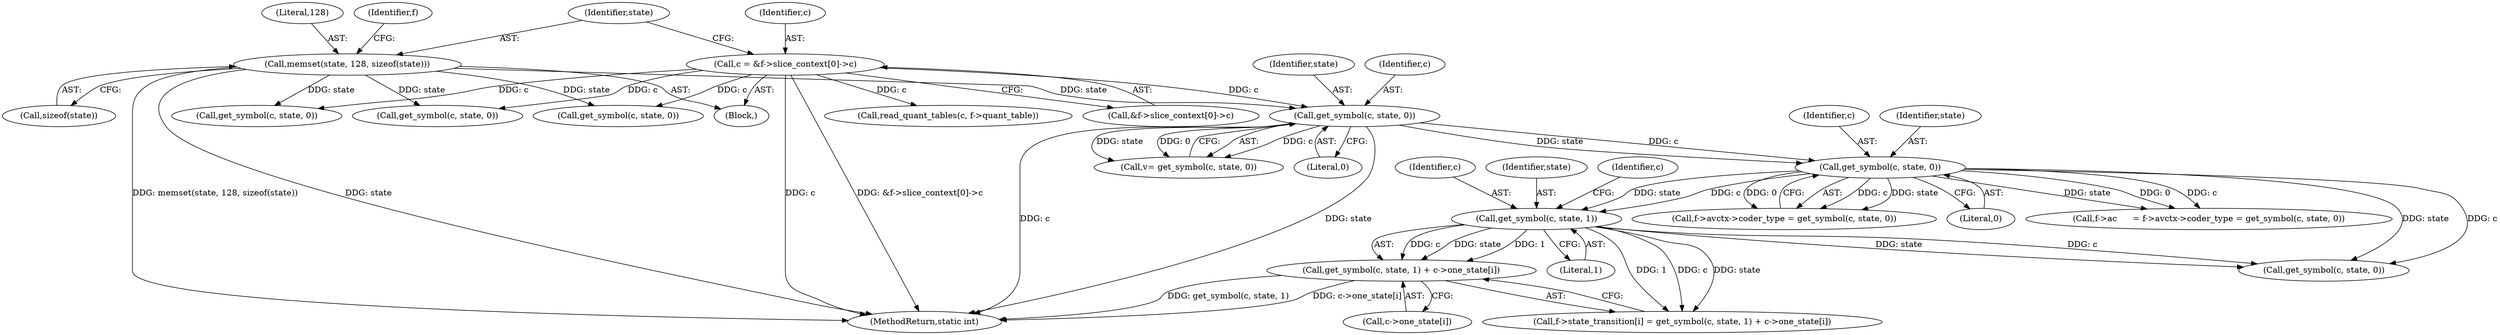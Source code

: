 digraph "0_FFmpeg_547d690d676064069d44703a1917e0dab7e33445@array" {
"1000201" [label="(Call,get_symbol(c, state, 1) + c->one_state[i])"];
"1000202" [label="(Call,get_symbol(c, state, 1))"];
"1000175" [label="(Call,get_symbol(c, state, 0))"];
"1000142" [label="(Call,get_symbol(c, state, 0))"];
"1000113" [label="(Call,c = &f->slice_context[0]->c)"];
"1000123" [label="(Call,memset(state, 128, sizeof(state)))"];
"1000205" [label="(Literal,1)"];
"1000201" [label="(Call,get_symbol(c, state, 1) + c->one_state[i])"];
"1000142" [label="(Call,get_symbol(c, state, 0))"];
"1000195" [label="(Call,f->state_transition[i] = get_symbol(c, state, 1) + c->one_state[i])"];
"1000175" [label="(Call,get_symbol(c, state, 0))"];
"1000208" [label="(Identifier,c)"];
"1000176" [label="(Identifier,c)"];
"1000203" [label="(Identifier,c)"];
"1000169" [label="(Call,f->avctx->coder_type = get_symbol(c, state, 0))"];
"1001295" [label="(MethodReturn,static int)"];
"1000113" [label="(Call,c = &f->slice_context[0]->c)"];
"1000206" [label="(Call,c->one_state[i])"];
"1000140" [label="(Call,v= get_symbol(c, state, 0))"];
"1000202" [label="(Call,get_symbol(c, state, 1))"];
"1000145" [label="(Literal,0)"];
"1000838" [label="(Call,read_quant_tables(c, f->quant_table))"];
"1000178" [label="(Literal,0)"];
"1000868" [label="(Call,get_symbol(c, state, 0))"];
"1000125" [label="(Literal,128)"];
"1000177" [label="(Identifier,state)"];
"1000104" [label="(Block,)"];
"1000131" [label="(Identifier,f)"];
"1000204" [label="(Identifier,state)"];
"1000144" [label="(Identifier,state)"];
"1000143" [label="(Identifier,c)"];
"1000165" [label="(Call,f->ac      = f->avctx->coder_type = get_symbol(c, state, 0))"];
"1000215" [label="(Call,get_symbol(c, state, 0))"];
"1000115" [label="(Call,&f->slice_context[0]->c)"];
"1001201" [label="(Call,get_symbol(c, state, 0))"];
"1001016" [label="(Call,get_symbol(c, state, 0))"];
"1000114" [label="(Identifier,c)"];
"1000123" [label="(Call,memset(state, 128, sizeof(state)))"];
"1000124" [label="(Identifier,state)"];
"1000126" [label="(Call,sizeof(state))"];
"1000201" -> "1000195"  [label="AST: "];
"1000201" -> "1000206"  [label="CFG: "];
"1000202" -> "1000201"  [label="AST: "];
"1000206" -> "1000201"  [label="AST: "];
"1000195" -> "1000201"  [label="CFG: "];
"1000201" -> "1001295"  [label="DDG: c->one_state[i]"];
"1000201" -> "1001295"  [label="DDG: get_symbol(c, state, 1)"];
"1000202" -> "1000201"  [label="DDG: c"];
"1000202" -> "1000201"  [label="DDG: state"];
"1000202" -> "1000201"  [label="DDG: 1"];
"1000202" -> "1000205"  [label="CFG: "];
"1000203" -> "1000202"  [label="AST: "];
"1000204" -> "1000202"  [label="AST: "];
"1000205" -> "1000202"  [label="AST: "];
"1000208" -> "1000202"  [label="CFG: "];
"1000202" -> "1000195"  [label="DDG: c"];
"1000202" -> "1000195"  [label="DDG: state"];
"1000202" -> "1000195"  [label="DDG: 1"];
"1000175" -> "1000202"  [label="DDG: c"];
"1000175" -> "1000202"  [label="DDG: state"];
"1000202" -> "1000215"  [label="DDG: c"];
"1000202" -> "1000215"  [label="DDG: state"];
"1000175" -> "1000169"  [label="AST: "];
"1000175" -> "1000178"  [label="CFG: "];
"1000176" -> "1000175"  [label="AST: "];
"1000177" -> "1000175"  [label="AST: "];
"1000178" -> "1000175"  [label="AST: "];
"1000169" -> "1000175"  [label="CFG: "];
"1000175" -> "1000165"  [label="DDG: c"];
"1000175" -> "1000165"  [label="DDG: state"];
"1000175" -> "1000165"  [label="DDG: 0"];
"1000175" -> "1000169"  [label="DDG: c"];
"1000175" -> "1000169"  [label="DDG: state"];
"1000175" -> "1000169"  [label="DDG: 0"];
"1000142" -> "1000175"  [label="DDG: c"];
"1000142" -> "1000175"  [label="DDG: state"];
"1000175" -> "1000215"  [label="DDG: c"];
"1000175" -> "1000215"  [label="DDG: state"];
"1000142" -> "1000140"  [label="AST: "];
"1000142" -> "1000145"  [label="CFG: "];
"1000143" -> "1000142"  [label="AST: "];
"1000144" -> "1000142"  [label="AST: "];
"1000145" -> "1000142"  [label="AST: "];
"1000140" -> "1000142"  [label="CFG: "];
"1000142" -> "1001295"  [label="DDG: state"];
"1000142" -> "1001295"  [label="DDG: c"];
"1000142" -> "1000140"  [label="DDG: c"];
"1000142" -> "1000140"  [label="DDG: state"];
"1000142" -> "1000140"  [label="DDG: 0"];
"1000113" -> "1000142"  [label="DDG: c"];
"1000123" -> "1000142"  [label="DDG: state"];
"1000113" -> "1000104"  [label="AST: "];
"1000113" -> "1000115"  [label="CFG: "];
"1000114" -> "1000113"  [label="AST: "];
"1000115" -> "1000113"  [label="AST: "];
"1000124" -> "1000113"  [label="CFG: "];
"1000113" -> "1001295"  [label="DDG: c"];
"1000113" -> "1001295"  [label="DDG: &f->slice_context[0]->c"];
"1000113" -> "1000838"  [label="DDG: c"];
"1000113" -> "1000868"  [label="DDG: c"];
"1000113" -> "1001016"  [label="DDG: c"];
"1000113" -> "1001201"  [label="DDG: c"];
"1000123" -> "1000104"  [label="AST: "];
"1000123" -> "1000126"  [label="CFG: "];
"1000124" -> "1000123"  [label="AST: "];
"1000125" -> "1000123"  [label="AST: "];
"1000126" -> "1000123"  [label="AST: "];
"1000131" -> "1000123"  [label="CFG: "];
"1000123" -> "1001295"  [label="DDG: memset(state, 128, sizeof(state))"];
"1000123" -> "1001295"  [label="DDG: state"];
"1000123" -> "1000868"  [label="DDG: state"];
"1000123" -> "1001016"  [label="DDG: state"];
"1000123" -> "1001201"  [label="DDG: state"];
}
